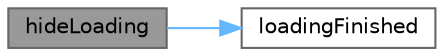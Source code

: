 digraph "hideLoading"
{
 // LATEX_PDF_SIZE
  bgcolor="transparent";
  edge [fontname=Helvetica,fontsize=10,labelfontname=Helvetica,labelfontsize=10];
  node [fontname=Helvetica,fontsize=10,shape=box,height=0.2,width=0.4];
  rankdir="LR";
  Node1 [id="Node000001",label="hideLoading",height=0.2,width=0.4,color="gray40", fillcolor="grey60", style="filled", fontcolor="black",tooltip="隐藏加载遮罩"];
  Node1 -> Node2 [id="edge1_Node000001_Node000002",color="steelblue1",style="solid",tooltip=" "];
  Node2 [id="Node000002",label="loadingFinished",height=0.2,width=0.4,color="grey40", fillcolor="white", style="filled",URL="$class_refresh_mask.html#a594d4f9e766f50cf0b61bfa5c6f6ce37",tooltip="加载完成信号"];
}
